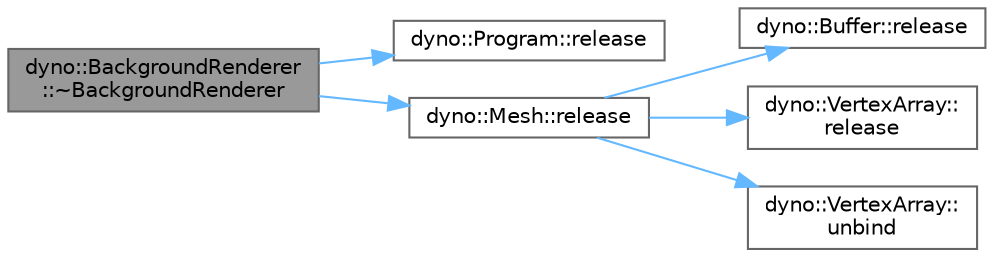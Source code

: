 digraph "dyno::BackgroundRenderer::~BackgroundRenderer"
{
 // LATEX_PDF_SIZE
  bgcolor="transparent";
  edge [fontname=Helvetica,fontsize=10,labelfontname=Helvetica,labelfontsize=10];
  node [fontname=Helvetica,fontsize=10,shape=box,height=0.2,width=0.4];
  rankdir="LR";
  Node1 [id="Node000001",label="dyno::BackgroundRenderer\l::~BackgroundRenderer",height=0.2,width=0.4,color="gray40", fillcolor="grey60", style="filled", fontcolor="black",tooltip=" "];
  Node1 -> Node2 [id="edge1_Node000001_Node000002",color="steelblue1",style="solid",tooltip=" "];
  Node2 [id="Node000002",label="dyno::Program::release",height=0.2,width=0.4,color="grey40", fillcolor="white", style="filled",URL="$classdyno_1_1_program.html#a6da62a399a84bfc2ca5a6d43ca806888",tooltip=" "];
  Node1 -> Node3 [id="edge2_Node000001_Node000003",color="steelblue1",style="solid",tooltip=" "];
  Node3 [id="Node000003",label="dyno::Mesh::release",height=0.2,width=0.4,color="grey40", fillcolor="white", style="filled",URL="$classdyno_1_1_mesh.html#a29bc6aae8784fb0bfee80495afbae74e",tooltip=" "];
  Node3 -> Node4 [id="edge3_Node000003_Node000004",color="steelblue1",style="solid",tooltip=" "];
  Node4 [id="Node000004",label="dyno::Buffer::release",height=0.2,width=0.4,color="grey40", fillcolor="white", style="filled",URL="$classdyno_1_1_buffer.html#a966c0ae85304d84a7a897bfe3bd65e66",tooltip=" "];
  Node3 -> Node5 [id="edge4_Node000003_Node000005",color="steelblue1",style="solid",tooltip=" "];
  Node5 [id="Node000005",label="dyno::VertexArray::\lrelease",height=0.2,width=0.4,color="grey40", fillcolor="white", style="filled",URL="$classdyno_1_1_vertex_array.html#a55ece9e339b6c34338c5a1a2b824e7c4",tooltip=" "];
  Node3 -> Node6 [id="edge5_Node000003_Node000006",color="steelblue1",style="solid",tooltip=" "];
  Node6 [id="Node000006",label="dyno::VertexArray::\lunbind",height=0.2,width=0.4,color="grey40", fillcolor="white", style="filled",URL="$classdyno_1_1_vertex_array.html#a1229a2c233851d00fd63518648418d14",tooltip=" "];
}

